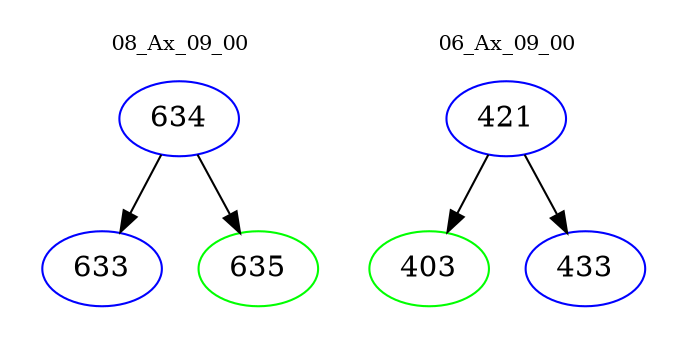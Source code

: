 digraph{
subgraph cluster_0 {
color = white
label = "08_Ax_09_00";
fontsize=10;
T0_634 [label="634", color="blue"]
T0_634 -> T0_633 [color="black"]
T0_633 [label="633", color="blue"]
T0_634 -> T0_635 [color="black"]
T0_635 [label="635", color="green"]
}
subgraph cluster_1 {
color = white
label = "06_Ax_09_00";
fontsize=10;
T1_421 [label="421", color="blue"]
T1_421 -> T1_403 [color="black"]
T1_403 [label="403", color="green"]
T1_421 -> T1_433 [color="black"]
T1_433 [label="433", color="blue"]
}
}
